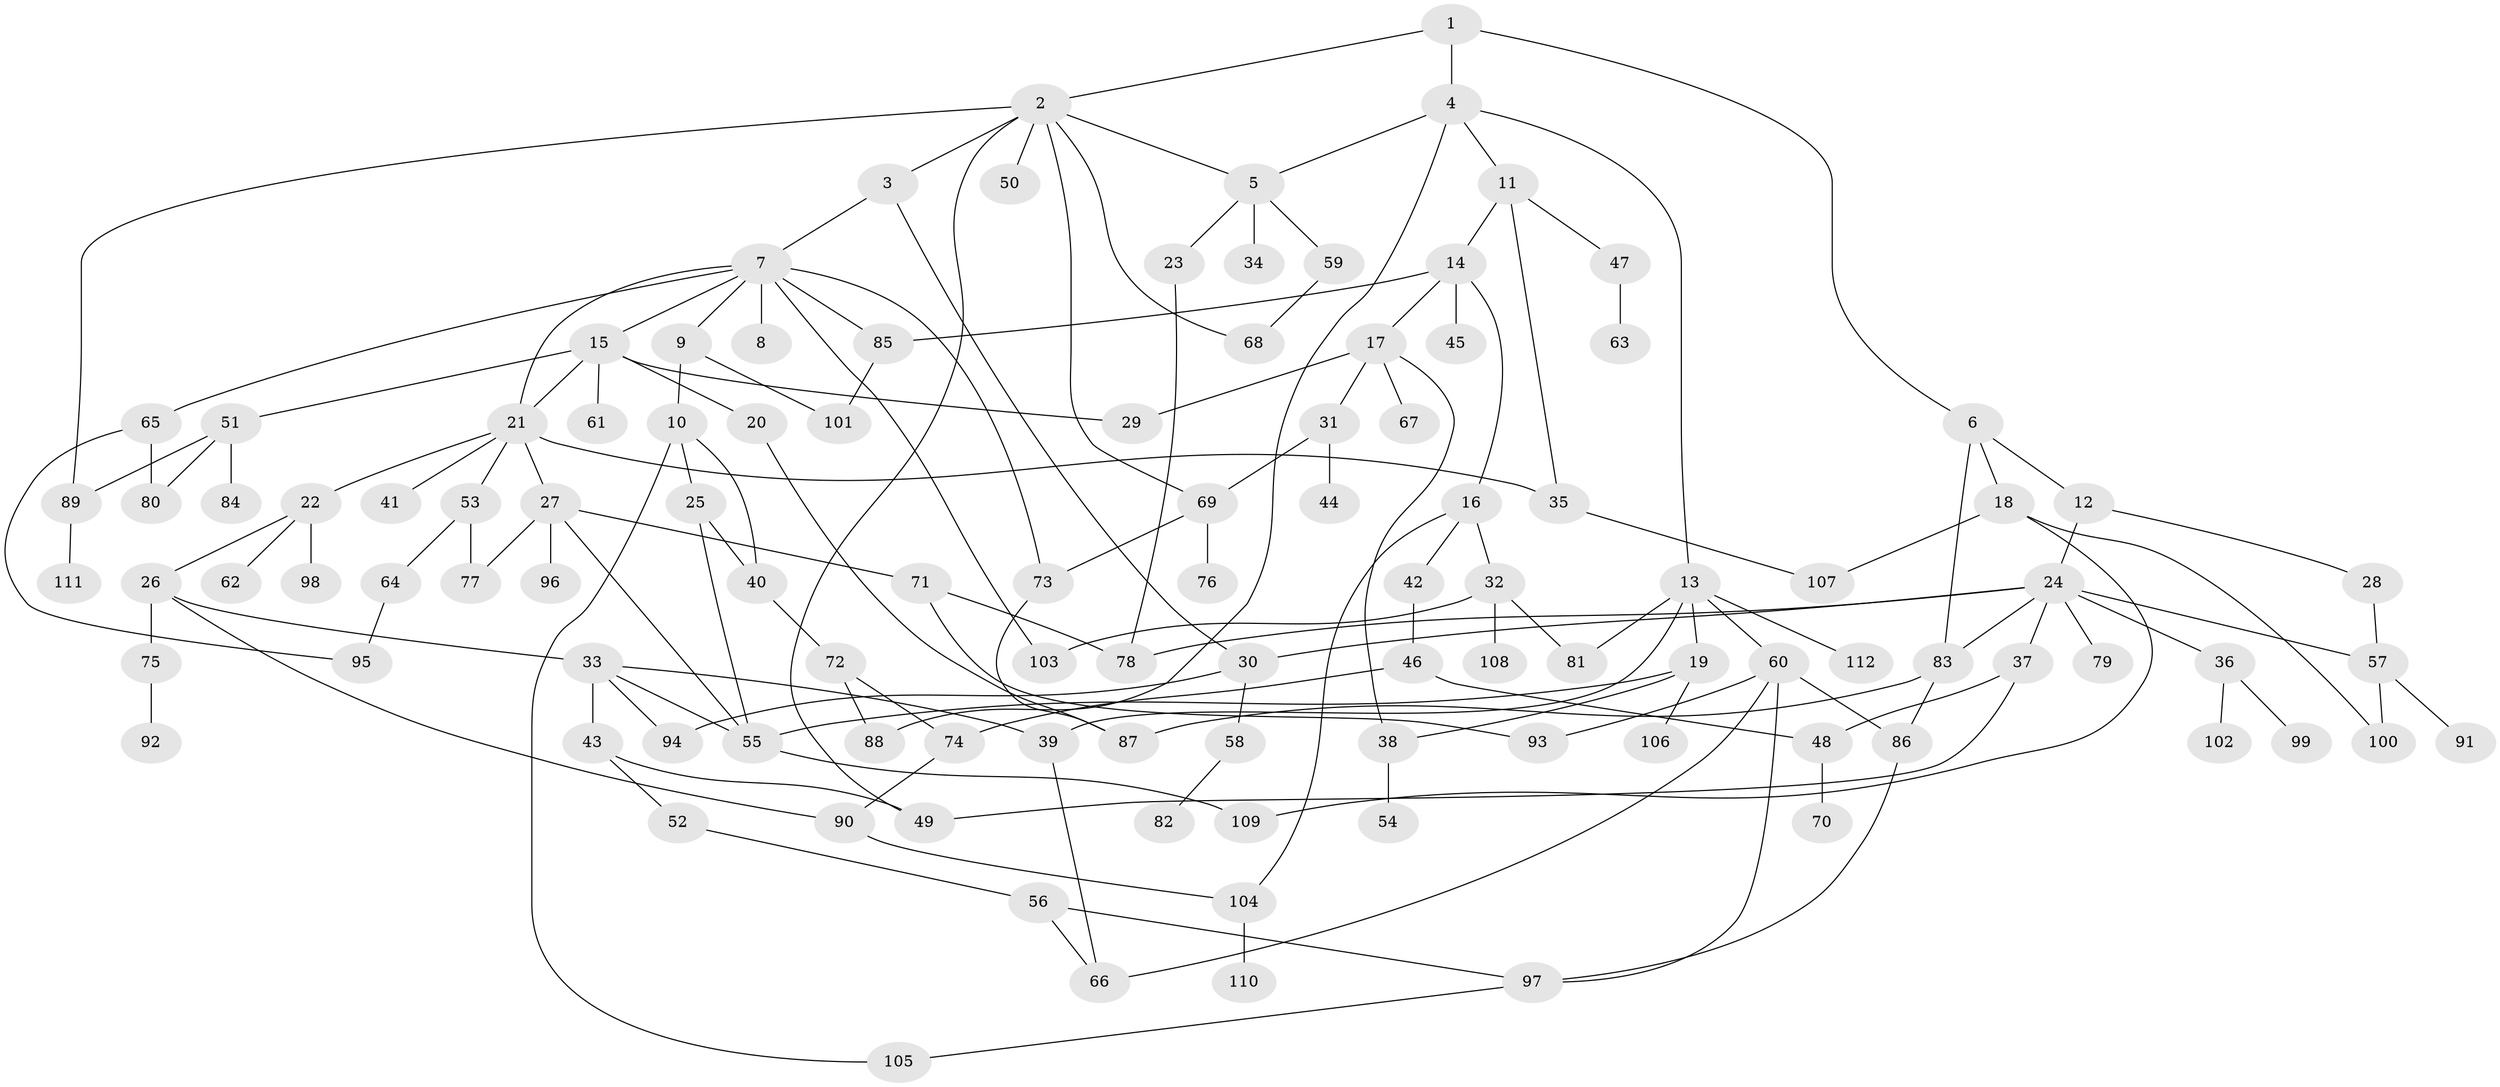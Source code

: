 // Generated by graph-tools (version 1.1) at 2025/13/03/09/25 04:13:19]
// undirected, 112 vertices, 157 edges
graph export_dot {
graph [start="1"]
  node [color=gray90,style=filled];
  1;
  2;
  3;
  4;
  5;
  6;
  7;
  8;
  9;
  10;
  11;
  12;
  13;
  14;
  15;
  16;
  17;
  18;
  19;
  20;
  21;
  22;
  23;
  24;
  25;
  26;
  27;
  28;
  29;
  30;
  31;
  32;
  33;
  34;
  35;
  36;
  37;
  38;
  39;
  40;
  41;
  42;
  43;
  44;
  45;
  46;
  47;
  48;
  49;
  50;
  51;
  52;
  53;
  54;
  55;
  56;
  57;
  58;
  59;
  60;
  61;
  62;
  63;
  64;
  65;
  66;
  67;
  68;
  69;
  70;
  71;
  72;
  73;
  74;
  75;
  76;
  77;
  78;
  79;
  80;
  81;
  82;
  83;
  84;
  85;
  86;
  87;
  88;
  89;
  90;
  91;
  92;
  93;
  94;
  95;
  96;
  97;
  98;
  99;
  100;
  101;
  102;
  103;
  104;
  105;
  106;
  107;
  108;
  109;
  110;
  111;
  112;
  1 -- 2;
  1 -- 4;
  1 -- 6;
  2 -- 3;
  2 -- 5;
  2 -- 50;
  2 -- 69;
  2 -- 89;
  2 -- 68;
  2 -- 49;
  3 -- 7;
  3 -- 30;
  4 -- 11;
  4 -- 13;
  4 -- 88;
  4 -- 5;
  5 -- 23;
  5 -- 34;
  5 -- 59;
  6 -- 12;
  6 -- 18;
  6 -- 83;
  7 -- 8;
  7 -- 9;
  7 -- 15;
  7 -- 65;
  7 -- 85;
  7 -- 103;
  7 -- 73;
  7 -- 21;
  9 -- 10;
  9 -- 101;
  10 -- 25;
  10 -- 40;
  10 -- 105;
  11 -- 14;
  11 -- 47;
  11 -- 35;
  12 -- 24;
  12 -- 28;
  13 -- 19;
  13 -- 60;
  13 -- 112;
  13 -- 81;
  13 -- 39;
  14 -- 16;
  14 -- 17;
  14 -- 45;
  14 -- 85;
  15 -- 20;
  15 -- 21;
  15 -- 29;
  15 -- 51;
  15 -- 61;
  16 -- 32;
  16 -- 42;
  16 -- 104;
  17 -- 31;
  17 -- 38;
  17 -- 67;
  17 -- 29;
  18 -- 107;
  18 -- 109;
  18 -- 100;
  19 -- 106;
  19 -- 38;
  19 -- 55;
  20 -- 87;
  21 -- 22;
  21 -- 27;
  21 -- 35;
  21 -- 41;
  21 -- 53;
  22 -- 26;
  22 -- 62;
  22 -- 98;
  23 -- 78;
  24 -- 30;
  24 -- 36;
  24 -- 37;
  24 -- 57;
  24 -- 79;
  24 -- 83;
  24 -- 78;
  25 -- 55;
  25 -- 40;
  26 -- 33;
  26 -- 75;
  26 -- 90;
  27 -- 71;
  27 -- 77;
  27 -- 96;
  27 -- 55;
  28 -- 57;
  30 -- 58;
  30 -- 94;
  31 -- 44;
  31 -- 69;
  32 -- 81;
  32 -- 108;
  32 -- 103;
  33 -- 39;
  33 -- 43;
  33 -- 55;
  33 -- 94;
  35 -- 107;
  36 -- 99;
  36 -- 102;
  37 -- 48;
  37 -- 49;
  38 -- 54;
  39 -- 66;
  40 -- 72;
  42 -- 46;
  43 -- 49;
  43 -- 52;
  46 -- 48;
  46 -- 74;
  47 -- 63;
  48 -- 70;
  51 -- 84;
  51 -- 80;
  51 -- 89;
  52 -- 56;
  53 -- 64;
  53 -- 77;
  55 -- 109;
  56 -- 66;
  56 -- 97;
  57 -- 91;
  57 -- 100;
  58 -- 82;
  59 -- 68;
  60 -- 86;
  60 -- 97;
  60 -- 66;
  60 -- 93;
  64 -- 95;
  65 -- 80;
  65 -- 95;
  69 -- 73;
  69 -- 76;
  71 -- 93;
  71 -- 78;
  72 -- 74;
  72 -- 88;
  73 -- 87;
  74 -- 90;
  75 -- 92;
  83 -- 87;
  83 -- 86;
  85 -- 101;
  86 -- 97;
  89 -- 111;
  90 -- 104;
  97 -- 105;
  104 -- 110;
}
